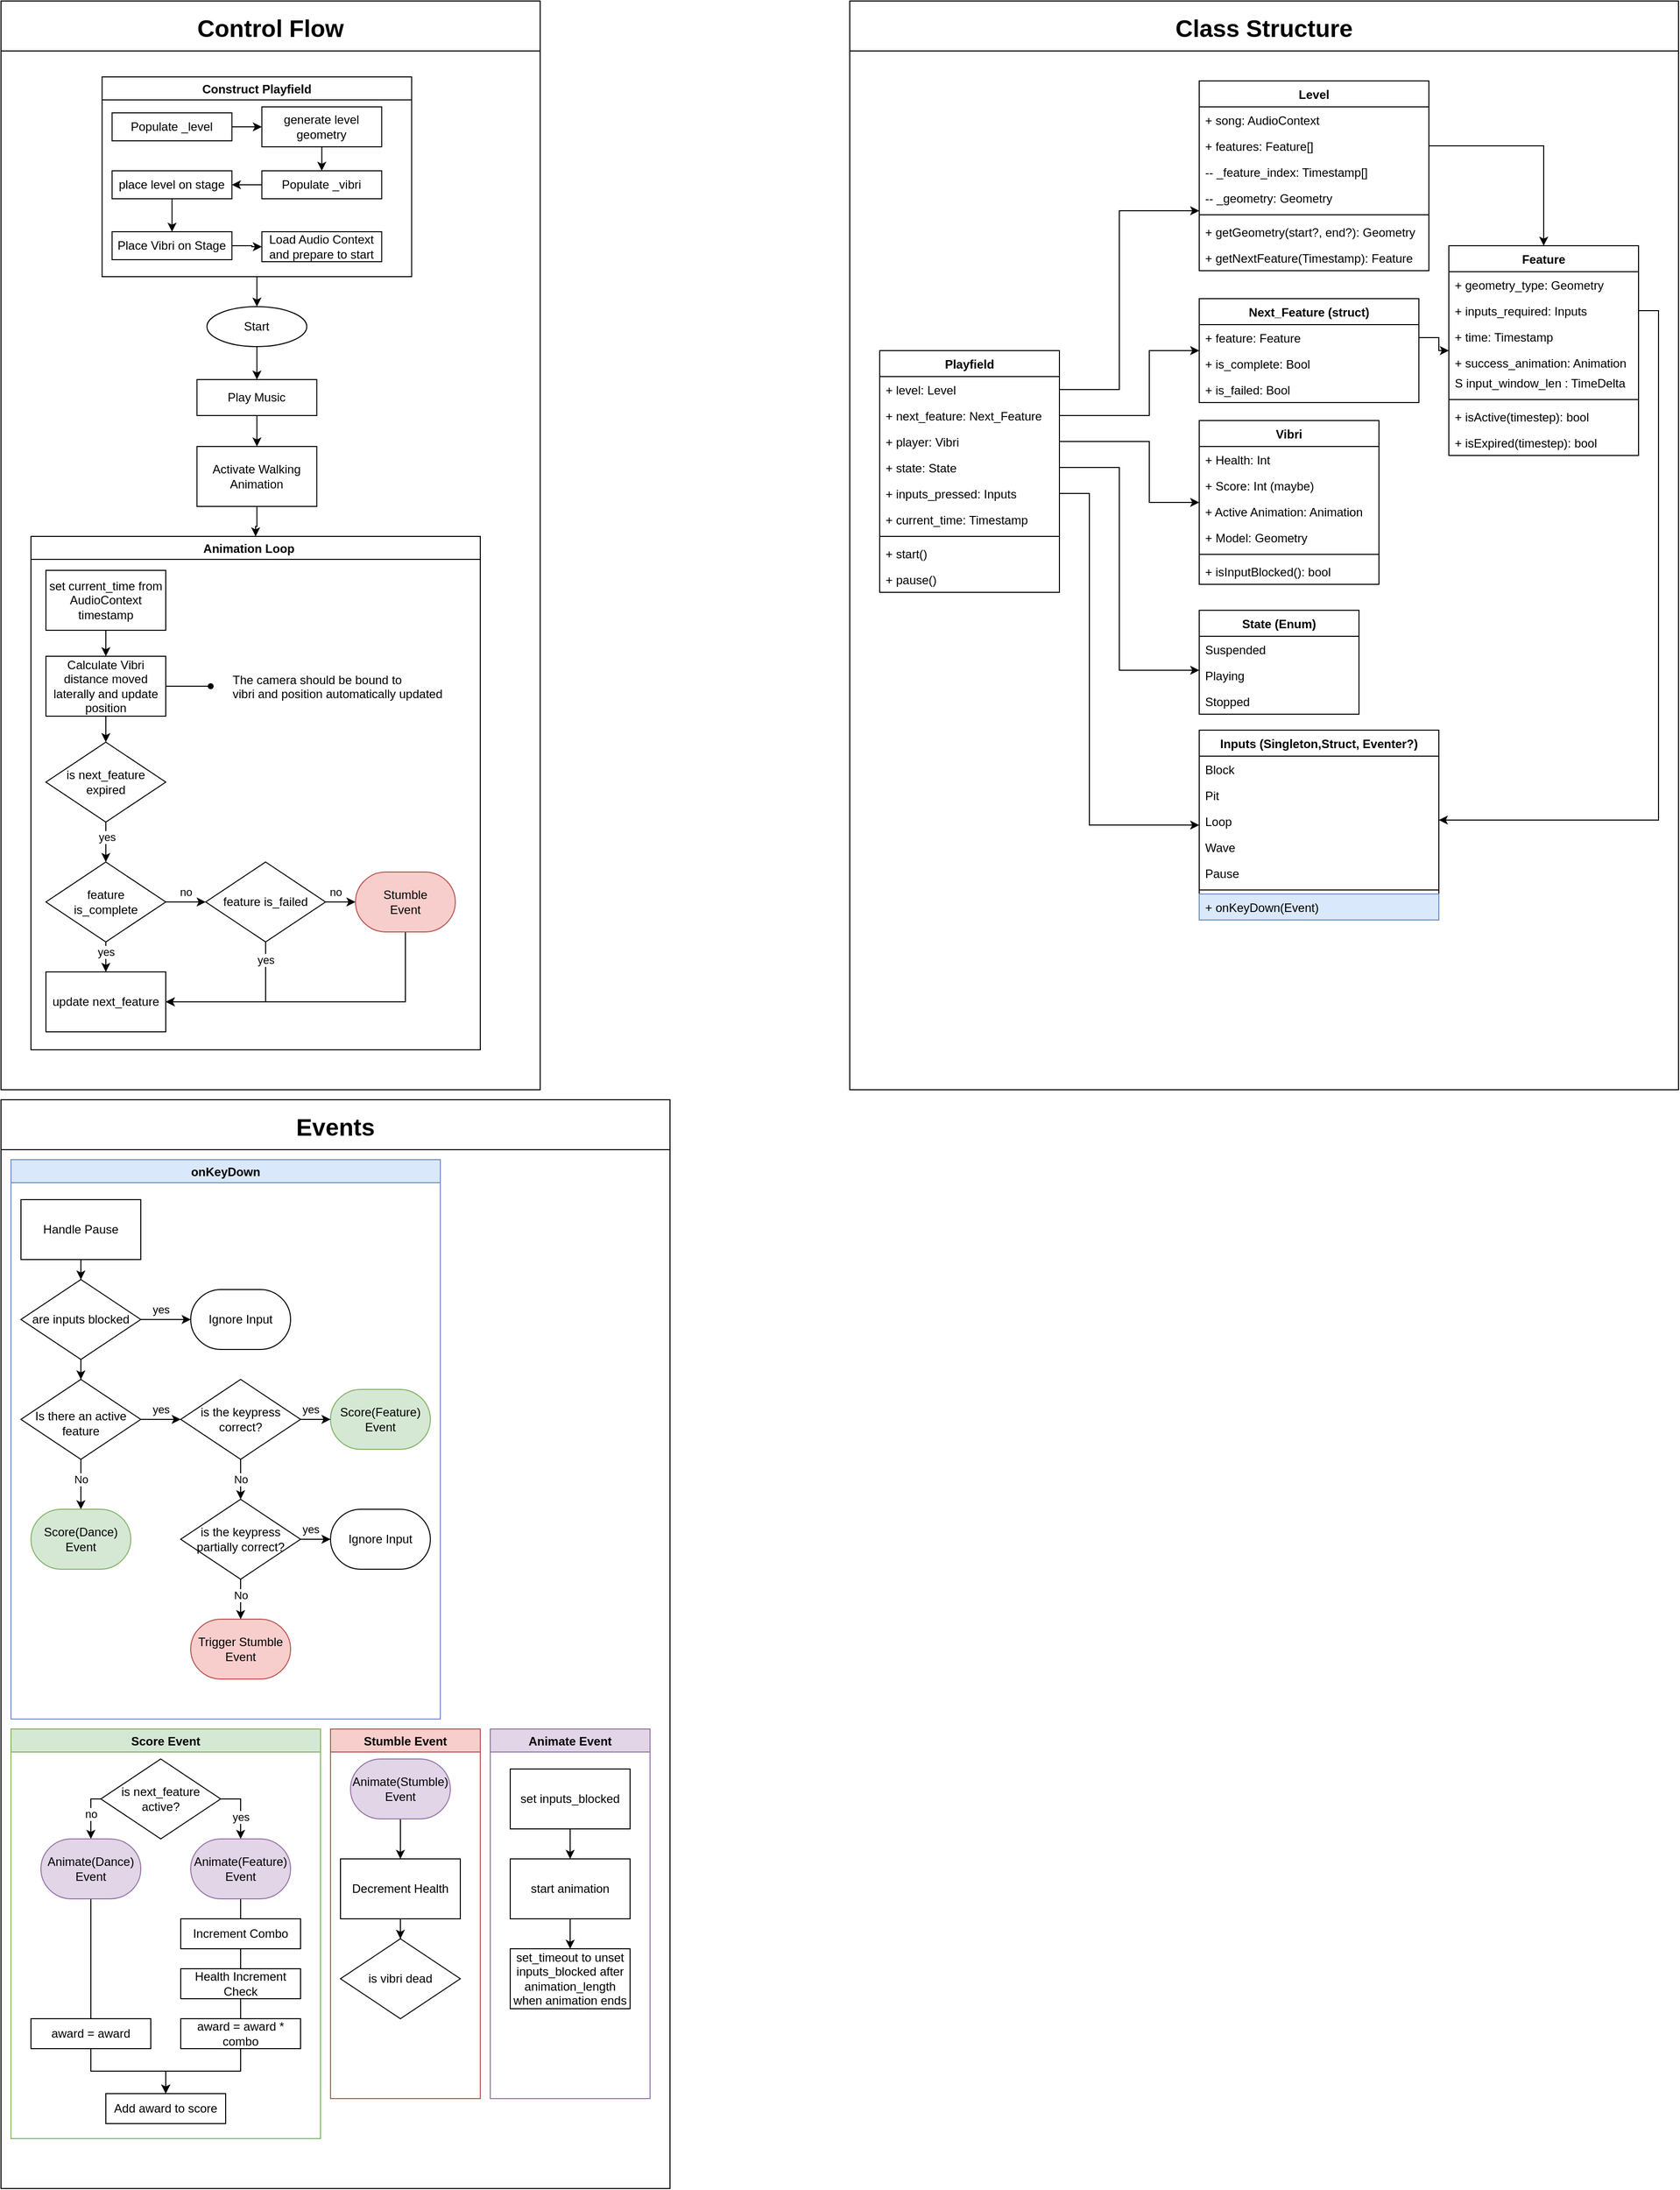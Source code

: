 <mxfile version="17.4.2" type="device"><diagram id="NDVZIuMht_VLf432kzFp" name="Page-1"><mxGraphModel dx="8394" dy="3716" grid="1" gridSize="10" guides="1" tooltips="1" connect="1" arrows="1" fold="1" page="1" pageScale="1" pageWidth="850" pageHeight="1100" math="0" shadow="0"><root><mxCell id="0"/><mxCell id="1" parent="0"/><mxCell id="cxcwyRAdDuDHUbRYCH7f-24" value="Events" style="swimlane;startSize=50;fontSize=24;" parent="1" vertex="1"><mxGeometry x="-850" y="1100" width="670" height="1090" as="geometry"/></mxCell><mxCell id="j3F1x81r8sqZ8iY4ZRyA-143" value="onKeyDown" style="swimlane;strokeWidth=1;fillColor=#dae8fc;strokeColor=#6c8ebf;" parent="cxcwyRAdDuDHUbRYCH7f-24" vertex="1"><mxGeometry x="10" y="60" width="430" height="560" as="geometry"/></mxCell><mxCell id="j3F1x81r8sqZ8iY4ZRyA-128" value="is the keypress partially correct?" style="rhombus;whiteSpace=wrap;html=1;strokeWidth=1;" parent="j3F1x81r8sqZ8iY4ZRyA-143" vertex="1"><mxGeometry x="170" y="340" width="120" height="80" as="geometry"/></mxCell><mxCell id="j3F1x81r8sqZ8iY4ZRyA-154" value="No" style="edgeStyle=orthogonalEdgeStyle;rounded=0;orthogonalLoop=1;jettySize=auto;html=1;" parent="j3F1x81r8sqZ8iY4ZRyA-143" source="j3F1x81r8sqZ8iY4ZRyA-130" target="j3F1x81r8sqZ8iY4ZRyA-128" edge="1"><mxGeometry relative="1" as="geometry"/></mxCell><mxCell id="j3F1x81r8sqZ8iY4ZRyA-130" value="is the keypress correct?" style="rhombus;whiteSpace=wrap;html=1;strokeWidth=1;" parent="j3F1x81r8sqZ8iY4ZRyA-143" vertex="1"><mxGeometry x="170" y="220" width="120" height="80" as="geometry"/></mxCell><mxCell id="j3F1x81r8sqZ8iY4ZRyA-136" value="Ignore Input" style="strokeWidth=1;html=1;shape=mxgraph.flowchart.terminator;whiteSpace=wrap;" parent="j3F1x81r8sqZ8iY4ZRyA-143" vertex="1"><mxGeometry x="320" y="350" width="100" height="60" as="geometry"/></mxCell><mxCell id="j3F1x81r8sqZ8iY4ZRyA-137" value="yes" style="edgeStyle=orthogonalEdgeStyle;rounded=0;orthogonalLoop=1;jettySize=auto;html=1;" parent="j3F1x81r8sqZ8iY4ZRyA-143" source="j3F1x81r8sqZ8iY4ZRyA-128" target="j3F1x81r8sqZ8iY4ZRyA-136" edge="1"><mxGeometry x="0.201" y="10" relative="1" as="geometry"><Array as="points"/><mxPoint as="offset"/></mxGeometry></mxCell><mxCell id="j3F1x81r8sqZ8iY4ZRyA-138" value="Trigger Stumble Event" style="strokeWidth=1;html=1;shape=mxgraph.flowchart.terminator;whiteSpace=wrap;fillColor=#f8cecc;strokeColor=#b85450;" parent="j3F1x81r8sqZ8iY4ZRyA-143" vertex="1"><mxGeometry x="180" y="460" width="100" height="60" as="geometry"/></mxCell><mxCell id="j3F1x81r8sqZ8iY4ZRyA-139" value="No" style="edgeStyle=orthogonalEdgeStyle;rounded=0;orthogonalLoop=1;jettySize=auto;html=1;" parent="j3F1x81r8sqZ8iY4ZRyA-143" source="j3F1x81r8sqZ8iY4ZRyA-128" target="j3F1x81r8sqZ8iY4ZRyA-138" edge="1"><mxGeometry x="-0.198" relative="1" as="geometry"><Array as="points"><mxPoint x="230" y="470"/><mxPoint x="230" y="470"/></Array><mxPoint as="offset"/></mxGeometry></mxCell><mxCell id="j3F1x81r8sqZ8iY4ZRyA-145" style="edgeStyle=orthogonalEdgeStyle;rounded=0;orthogonalLoop=1;jettySize=auto;html=1;" parent="j3F1x81r8sqZ8iY4ZRyA-143" source="j3F1x81r8sqZ8iY4ZRyA-144" target="j3F1x81r8sqZ8iY4ZRyA-127" edge="1"><mxGeometry relative="1" as="geometry"/></mxCell><mxCell id="j3F1x81r8sqZ8iY4ZRyA-144" value="Handle Pause" style="rounded=0;whiteSpace=wrap;html=1;strokeWidth=1;" parent="j3F1x81r8sqZ8iY4ZRyA-143" vertex="1"><mxGeometry x="10" y="40" width="120" height="60" as="geometry"/></mxCell><mxCell id="j3F1x81r8sqZ8iY4ZRyA-147" value="yes" style="edgeStyle=orthogonalEdgeStyle;rounded=0;orthogonalLoop=1;jettySize=auto;html=1;" parent="j3F1x81r8sqZ8iY4ZRyA-143" source="j3F1x81r8sqZ8iY4ZRyA-127" target="j3F1x81r8sqZ8iY4ZRyA-146" edge="1"><mxGeometry x="-0.2" y="10" relative="1" as="geometry"><mxPoint as="offset"/></mxGeometry></mxCell><mxCell id="j3F1x81r8sqZ8iY4ZRyA-151" value="" style="edgeStyle=orthogonalEdgeStyle;rounded=0;orthogonalLoop=1;jettySize=auto;html=1;" parent="j3F1x81r8sqZ8iY4ZRyA-143" source="j3F1x81r8sqZ8iY4ZRyA-127" target="j3F1x81r8sqZ8iY4ZRyA-148" edge="1"><mxGeometry relative="1" as="geometry"/></mxCell><mxCell id="j3F1x81r8sqZ8iY4ZRyA-127" value="are inputs blocked" style="rhombus;whiteSpace=wrap;html=1;strokeWidth=1;" parent="j3F1x81r8sqZ8iY4ZRyA-143" vertex="1"><mxGeometry x="10" y="120" width="120" height="80" as="geometry"/></mxCell><mxCell id="j3F1x81r8sqZ8iY4ZRyA-146" value="Ignore Input" style="strokeWidth=1;html=1;shape=mxgraph.flowchart.terminator;whiteSpace=wrap;" parent="j3F1x81r8sqZ8iY4ZRyA-143" vertex="1"><mxGeometry x="180" y="130" width="100" height="60" as="geometry"/></mxCell><mxCell id="j3F1x81r8sqZ8iY4ZRyA-150" value="No" style="edgeStyle=orthogonalEdgeStyle;rounded=0;orthogonalLoop=1;jettySize=auto;html=1;" parent="j3F1x81r8sqZ8iY4ZRyA-143" source="j3F1x81r8sqZ8iY4ZRyA-148" target="j3F1x81r8sqZ8iY4ZRyA-149" edge="1"><mxGeometry x="-0.2" relative="1" as="geometry"><mxPoint as="offset"/></mxGeometry></mxCell><mxCell id="j3F1x81r8sqZ8iY4ZRyA-152" value="yes" style="edgeStyle=orthogonalEdgeStyle;rounded=0;orthogonalLoop=1;jettySize=auto;html=1;" parent="j3F1x81r8sqZ8iY4ZRyA-143" source="j3F1x81r8sqZ8iY4ZRyA-148" target="j3F1x81r8sqZ8iY4ZRyA-130" edge="1"><mxGeometry y="10" relative="1" as="geometry"><mxPoint as="offset"/></mxGeometry></mxCell><mxCell id="j3F1x81r8sqZ8iY4ZRyA-148" value="Is there an active feature" style="rhombus;whiteSpace=wrap;html=1;strokeWidth=1;spacingTop=7;" parent="j3F1x81r8sqZ8iY4ZRyA-143" vertex="1"><mxGeometry x="10" y="220" width="120" height="80" as="geometry"/></mxCell><mxCell id="j3F1x81r8sqZ8iY4ZRyA-149" value="Score(Dance)&lt;br&gt;Event" style="strokeWidth=1;html=1;shape=mxgraph.flowchart.terminator;whiteSpace=wrap;fillColor=#d5e8d4;strokeColor=#82b366;" parent="j3F1x81r8sqZ8iY4ZRyA-143" vertex="1"><mxGeometry x="20" y="350" width="100" height="60" as="geometry"/></mxCell><mxCell id="j3F1x81r8sqZ8iY4ZRyA-142" value="Score(Feature)&lt;br&gt;Event" style="strokeWidth=1;html=1;shape=mxgraph.flowchart.terminator;whiteSpace=wrap;fillColor=#d5e8d4;strokeColor=#82b366;" parent="j3F1x81r8sqZ8iY4ZRyA-143" vertex="1"><mxGeometry x="320" y="230" width="100" height="60" as="geometry"/></mxCell><mxCell id="j3F1x81r8sqZ8iY4ZRyA-141" value="yes" style="edgeStyle=orthogonalEdgeStyle;rounded=0;orthogonalLoop=1;jettySize=auto;html=1;" parent="j3F1x81r8sqZ8iY4ZRyA-143" source="j3F1x81r8sqZ8iY4ZRyA-130" target="j3F1x81r8sqZ8iY4ZRyA-142" edge="1"><mxGeometry x="0.201" y="10" relative="1" as="geometry"><mxPoint x="170" y="350" as="targetPoint"/><mxPoint as="offset"/></mxGeometry></mxCell><mxCell id="j3F1x81r8sqZ8iY4ZRyA-174" value="Score Event" style="swimlane;strokeWidth=1;fillColor=#d5e8d4;strokeColor=#82b366;" parent="cxcwyRAdDuDHUbRYCH7f-24" vertex="1"><mxGeometry x="10" y="630" width="310" height="410" as="geometry"/></mxCell><mxCell id="j3F1x81r8sqZ8iY4ZRyA-217" value="yes" style="edgeStyle=orthogonalEdgeStyle;rounded=0;orthogonalLoop=1;jettySize=auto;html=1;exitX=1;exitY=0.5;exitDx=0;exitDy=0;entryX=0.5;entryY=0;entryDx=0;entryDy=0;entryPerimeter=0;" parent="j3F1x81r8sqZ8iY4ZRyA-174" source="j3F1x81r8sqZ8iY4ZRyA-214" target="cxcwyRAdDuDHUbRYCH7f-13" edge="1"><mxGeometry x="0.25" relative="1" as="geometry"><mxPoint as="offset"/><mxPoint x="250" y="130" as="targetPoint"/></mxGeometry></mxCell><mxCell id="j3F1x81r8sqZ8iY4ZRyA-218" value="no" style="edgeStyle=orthogonalEdgeStyle;rounded=0;orthogonalLoop=1;jettySize=auto;html=1;exitX=0;exitY=0.5;exitDx=0;exitDy=0;entryX=0.5;entryY=0;entryDx=0;entryDy=0;entryPerimeter=0;" parent="j3F1x81r8sqZ8iY4ZRyA-174" source="j3F1x81r8sqZ8iY4ZRyA-214" target="cxcwyRAdDuDHUbRYCH7f-11" edge="1"><mxGeometry relative="1" as="geometry"><Array as="points"><mxPoint x="80" y="70"/></Array><mxPoint x="80" y="130" as="targetPoint"/></mxGeometry></mxCell><mxCell id="j3F1x81r8sqZ8iY4ZRyA-214" value="is next_feature active?" style="rhombus;whiteSpace=wrap;html=1;strokeWidth=1;" parent="j3F1x81r8sqZ8iY4ZRyA-174" vertex="1"><mxGeometry x="90" y="30" width="120" height="80" as="geometry"/></mxCell><mxCell id="j3F1x81r8sqZ8iY4ZRyA-227" value="Increment Combo" style="rounded=0;whiteSpace=wrap;html=1;strokeWidth=1;" parent="j3F1x81r8sqZ8iY4ZRyA-174" vertex="1"><mxGeometry x="170" y="190" width="120" height="30" as="geometry"/></mxCell><mxCell id="j3F1x81r8sqZ8iY4ZRyA-228" value="" style="edgeStyle=orthogonalEdgeStyle;rounded=0;orthogonalLoop=1;jettySize=auto;html=1;endArrow=none;exitX=0.5;exitY=1;exitDx=0;exitDy=0;exitPerimeter=0;" parent="j3F1x81r8sqZ8iY4ZRyA-174" source="cxcwyRAdDuDHUbRYCH7f-13" target="j3F1x81r8sqZ8iY4ZRyA-227" edge="1"><mxGeometry relative="1" as="geometry"><mxPoint x="250" y="170" as="sourcePoint"/><mxPoint x="-139.966" y="1640" as="targetPoint"/></mxGeometry></mxCell><mxCell id="j3F1x81r8sqZ8iY4ZRyA-229" value="Health Increment Check" style="rounded=0;whiteSpace=wrap;html=1;strokeWidth=1;" parent="j3F1x81r8sqZ8iY4ZRyA-174" vertex="1"><mxGeometry x="170" y="240" width="120" height="30" as="geometry"/></mxCell><mxCell id="j3F1x81r8sqZ8iY4ZRyA-230" value="" style="edgeStyle=orthogonalEdgeStyle;rounded=0;orthogonalLoop=1;jettySize=auto;html=1;startArrow=none;endArrow=none;" parent="j3F1x81r8sqZ8iY4ZRyA-174" source="j3F1x81r8sqZ8iY4ZRyA-227" target="j3F1x81r8sqZ8iY4ZRyA-229" edge="1"><mxGeometry relative="1" as="geometry"><mxPoint x="-59.966" y="1510" as="sourcePoint"/><mxPoint x="-139.966" y="1640" as="targetPoint"/></mxGeometry></mxCell><mxCell id="cxcwyRAdDuDHUbRYCH7f-8" style="edgeStyle=orthogonalEdgeStyle;rounded=0;orthogonalLoop=1;jettySize=auto;html=1;" parent="j3F1x81r8sqZ8iY4ZRyA-174" source="cxcwyRAdDuDHUbRYCH7f-1" target="cxcwyRAdDuDHUbRYCH7f-5" edge="1"><mxGeometry relative="1" as="geometry"/></mxCell><mxCell id="cxcwyRAdDuDHUbRYCH7f-1" value="award = award" style="whiteSpace=wrap;html=1;rounded=0;strokeWidth=1;" parent="j3F1x81r8sqZ8iY4ZRyA-174" vertex="1"><mxGeometry x="20" y="290" width="120" height="30" as="geometry"/></mxCell><mxCell id="cxcwyRAdDuDHUbRYCH7f-2" value="" style="edgeStyle=orthogonalEdgeStyle;rounded=0;orthogonalLoop=1;jettySize=auto;html=1;endArrow=none;startArrow=none;" parent="j3F1x81r8sqZ8iY4ZRyA-174" source="cxcwyRAdDuDHUbRYCH7f-11" target="cxcwyRAdDuDHUbRYCH7f-1" edge="1"><mxGeometry relative="1" as="geometry"><Array as="points"/><mxPoint x="-210" y="1460" as="sourcePoint"/><mxPoint x="-140" y="1640" as="targetPoint"/></mxGeometry></mxCell><mxCell id="cxcwyRAdDuDHUbRYCH7f-7" style="edgeStyle=orthogonalEdgeStyle;rounded=0;orthogonalLoop=1;jettySize=auto;html=1;" parent="j3F1x81r8sqZ8iY4ZRyA-174" source="cxcwyRAdDuDHUbRYCH7f-3" target="cxcwyRAdDuDHUbRYCH7f-5" edge="1"><mxGeometry relative="1" as="geometry"/></mxCell><mxCell id="cxcwyRAdDuDHUbRYCH7f-3" value="award = award * combo" style="whiteSpace=wrap;html=1;rounded=0;strokeWidth=1;" parent="j3F1x81r8sqZ8iY4ZRyA-174" vertex="1"><mxGeometry x="170" y="290" width="120" height="30" as="geometry"/></mxCell><mxCell id="cxcwyRAdDuDHUbRYCH7f-4" value="" style="edgeStyle=orthogonalEdgeStyle;rounded=0;orthogonalLoop=1;jettySize=auto;html=1;startArrow=none;endArrow=none;" parent="j3F1x81r8sqZ8iY4ZRyA-174" source="j3F1x81r8sqZ8iY4ZRyA-229" target="cxcwyRAdDuDHUbRYCH7f-3" edge="1"><mxGeometry relative="1" as="geometry"><Array as="points"/><mxPoint x="-60" y="1540" as="sourcePoint"/><mxPoint x="-140" y="1640" as="targetPoint"/></mxGeometry></mxCell><mxCell id="cxcwyRAdDuDHUbRYCH7f-5" value="Add award to score" style="whiteSpace=wrap;html=1;rounded=0;strokeWidth=1;" parent="j3F1x81r8sqZ8iY4ZRyA-174" vertex="1"><mxGeometry x="95" y="365" width="120" height="30" as="geometry"/></mxCell><mxCell id="cxcwyRAdDuDHUbRYCH7f-11" value="Animate(Dance)&lt;br&gt;Event" style="strokeWidth=1;html=1;shape=mxgraph.flowchart.terminator;whiteSpace=wrap;fillColor=#e1d5e7;strokeColor=#9673a6;" parent="j3F1x81r8sqZ8iY4ZRyA-174" vertex="1"><mxGeometry x="30" y="110" width="100" height="60" as="geometry"/></mxCell><mxCell id="cxcwyRAdDuDHUbRYCH7f-13" value="Animate(Feature)&lt;br&gt;Event" style="strokeWidth=1;html=1;shape=mxgraph.flowchart.terminator;whiteSpace=wrap;fillColor=#e1d5e7;strokeColor=#9673a6;" parent="j3F1x81r8sqZ8iY4ZRyA-174" vertex="1"><mxGeometry x="180" y="110" width="100" height="60" as="geometry"/></mxCell><mxCell id="j3F1x81r8sqZ8iY4ZRyA-194" value="Stumble Event" style="swimlane;strokeWidth=1;fillColor=#f8cecc;strokeColor=#b85450;" parent="cxcwyRAdDuDHUbRYCH7f-24" vertex="1"><mxGeometry x="330" y="630" width="150" height="370" as="geometry"/></mxCell><mxCell id="j3F1x81r8sqZ8iY4ZRyA-206" value="is vibri dead" style="rhombus;whiteSpace=wrap;html=1;strokeWidth=1;" parent="j3F1x81r8sqZ8iY4ZRyA-194" vertex="1"><mxGeometry x="10" y="210" width="120" height="80" as="geometry"/></mxCell><mxCell id="j3F1x81r8sqZ8iY4ZRyA-232" style="edgeStyle=orthogonalEdgeStyle;rounded=0;orthogonalLoop=1;jettySize=auto;html=1;exitX=0.5;exitY=1;exitDx=0;exitDy=0;exitPerimeter=0;" parent="j3F1x81r8sqZ8iY4ZRyA-194" source="cxcwyRAdDuDHUbRYCH7f-10" target="j3F1x81r8sqZ8iY4ZRyA-226" edge="1"><mxGeometry relative="1" as="geometry"><mxPoint x="70" y="100" as="sourcePoint"/></mxGeometry></mxCell><mxCell id="j3F1x81r8sqZ8iY4ZRyA-231" value="" style="edgeStyle=orthogonalEdgeStyle;rounded=0;orthogonalLoop=1;jettySize=auto;html=1;" parent="j3F1x81r8sqZ8iY4ZRyA-194" source="j3F1x81r8sqZ8iY4ZRyA-226" target="j3F1x81r8sqZ8iY4ZRyA-206" edge="1"><mxGeometry relative="1" as="geometry"/></mxCell><mxCell id="j3F1x81r8sqZ8iY4ZRyA-226" value="Decrement Health" style="rounded=0;whiteSpace=wrap;html=1;strokeWidth=1;" parent="j3F1x81r8sqZ8iY4ZRyA-194" vertex="1"><mxGeometry x="10" y="130" width="120" height="60" as="geometry"/></mxCell><mxCell id="cxcwyRAdDuDHUbRYCH7f-10" value="Animate(Stumble)&lt;br&gt;Event" style="strokeWidth=1;html=1;shape=mxgraph.flowchart.terminator;whiteSpace=wrap;fillColor=#e1d5e7;strokeColor=#9673a6;" parent="j3F1x81r8sqZ8iY4ZRyA-194" vertex="1"><mxGeometry x="20" y="30" width="100" height="60" as="geometry"/></mxCell><mxCell id="cxcwyRAdDuDHUbRYCH7f-14" value="Animate Event" style="swimlane;fillColor=#e1d5e7;strokeColor=#9673a6;" parent="cxcwyRAdDuDHUbRYCH7f-24" vertex="1"><mxGeometry x="490" y="630" width="160" height="370" as="geometry"/></mxCell><mxCell id="cxcwyRAdDuDHUbRYCH7f-19" style="edgeStyle=orthogonalEdgeStyle;rounded=0;orthogonalLoop=1;jettySize=auto;html=1;entryX=0.5;entryY=0;entryDx=0;entryDy=0;" parent="cxcwyRAdDuDHUbRYCH7f-14" source="cxcwyRAdDuDHUbRYCH7f-15" target="cxcwyRAdDuDHUbRYCH7f-18" edge="1"><mxGeometry relative="1" as="geometry"/></mxCell><mxCell id="cxcwyRAdDuDHUbRYCH7f-15" value="start animation" style="rounded=0;whiteSpace=wrap;html=1;" parent="cxcwyRAdDuDHUbRYCH7f-14" vertex="1"><mxGeometry x="20" y="130" width="120" height="60" as="geometry"/></mxCell><mxCell id="cxcwyRAdDuDHUbRYCH7f-17" style="edgeStyle=orthogonalEdgeStyle;rounded=0;orthogonalLoop=1;jettySize=auto;html=1;entryX=0.5;entryY=0;entryDx=0;entryDy=0;" parent="cxcwyRAdDuDHUbRYCH7f-14" source="cxcwyRAdDuDHUbRYCH7f-16" target="cxcwyRAdDuDHUbRYCH7f-15" edge="1"><mxGeometry relative="1" as="geometry"/></mxCell><mxCell id="cxcwyRAdDuDHUbRYCH7f-16" value="set inputs_blocked" style="rounded=0;whiteSpace=wrap;html=1;" parent="cxcwyRAdDuDHUbRYCH7f-14" vertex="1"><mxGeometry x="20" y="40" width="120" height="60" as="geometry"/></mxCell><mxCell id="cxcwyRAdDuDHUbRYCH7f-18" value="set_timeout to unset inputs_blocked after animation_length when animation ends" style="rounded=0;whiteSpace=wrap;html=1;" parent="cxcwyRAdDuDHUbRYCH7f-14" vertex="1"><mxGeometry x="20" y="220" width="120" height="60" as="geometry"/></mxCell><mxCell id="cxcwyRAdDuDHUbRYCH7f-25" value="Class Structure" style="swimlane;fontSize=24;startSize=50;" parent="1" vertex="1"><mxGeometry width="830" height="1090" as="geometry"/></mxCell><mxCell id="0ranZfpCTIjKKgpIUBoB-7" value="Level" style="swimlane;fontStyle=1;align=center;verticalAlign=top;childLayout=stackLayout;horizontal=1;startSize=26;horizontalStack=0;resizeParent=1;resizeParentMax=0;resizeLast=0;collapsible=1;marginBottom=0;" parent="cxcwyRAdDuDHUbRYCH7f-25" vertex="1"><mxGeometry x="350" y="80" width="230" height="190" as="geometry"/></mxCell><mxCell id="0ranZfpCTIjKKgpIUBoB-8" value="+ song: AudioContext" style="text;strokeColor=none;fillColor=none;align=left;verticalAlign=top;spacingLeft=4;spacingRight=4;overflow=hidden;rotatable=0;points=[[0,0.5],[1,0.5]];portConstraint=eastwest;" parent="0ranZfpCTIjKKgpIUBoB-7" vertex="1"><mxGeometry y="26" width="230" height="26" as="geometry"/></mxCell><mxCell id="0ranZfpCTIjKKgpIUBoB-9" value="+ features: Feature[]" style="text;strokeColor=none;fillColor=none;align=left;verticalAlign=top;spacingLeft=4;spacingRight=4;overflow=hidden;rotatable=0;points=[[0,0.5],[1,0.5]];portConstraint=eastwest;" parent="0ranZfpCTIjKKgpIUBoB-7" vertex="1"><mxGeometry y="52" width="230" height="26" as="geometry"/></mxCell><mxCell id="0ranZfpCTIjKKgpIUBoB-34" value="-- _feature_index: Timestamp[]" style="text;strokeColor=none;fillColor=none;align=left;verticalAlign=top;spacingLeft=4;spacingRight=4;overflow=hidden;rotatable=0;points=[[0,0.5],[1,0.5]];portConstraint=eastwest;" parent="0ranZfpCTIjKKgpIUBoB-7" vertex="1"><mxGeometry y="78" width="230" height="26" as="geometry"/></mxCell><mxCell id="0ranZfpCTIjKKgpIUBoB-13" value="-- _geometry: Geometry" style="text;strokeColor=none;fillColor=none;align=left;verticalAlign=top;spacingLeft=4;spacingRight=4;overflow=hidden;rotatable=0;points=[[0,0.5],[1,0.5]];portConstraint=eastwest;" parent="0ranZfpCTIjKKgpIUBoB-7" vertex="1"><mxGeometry y="104" width="230" height="26" as="geometry"/></mxCell><mxCell id="0ranZfpCTIjKKgpIUBoB-11" value="" style="line;strokeWidth=1;fillColor=none;align=left;verticalAlign=middle;spacingTop=-1;spacingLeft=3;spacingRight=3;rotatable=0;labelPosition=right;points=[];portConstraint=eastwest;" parent="0ranZfpCTIjKKgpIUBoB-7" vertex="1"><mxGeometry y="130" width="230" height="8" as="geometry"/></mxCell><mxCell id="0ranZfpCTIjKKgpIUBoB-12" value="+ getGeometry(start?, end?): Geometry" style="text;strokeColor=none;fillColor=none;align=left;verticalAlign=top;spacingLeft=4;spacingRight=4;overflow=hidden;rotatable=0;points=[[0,0.5],[1,0.5]];portConstraint=eastwest;" parent="0ranZfpCTIjKKgpIUBoB-7" vertex="1"><mxGeometry y="138" width="230" height="26" as="geometry"/></mxCell><mxCell id="0ranZfpCTIjKKgpIUBoB-29" value="+ getNextFeature(Timestamp): Feature" style="text;strokeColor=none;fillColor=none;align=left;verticalAlign=top;spacingLeft=4;spacingRight=4;overflow=hidden;rotatable=0;points=[[0,0.5],[1,0.5]];portConstraint=eastwest;" parent="0ranZfpCTIjKKgpIUBoB-7" vertex="1"><mxGeometry y="164" width="230" height="26" as="geometry"/></mxCell><mxCell id="0ranZfpCTIjKKgpIUBoB-16" value="Feature" style="swimlane;fontStyle=1;align=center;verticalAlign=top;childLayout=stackLayout;horizontal=1;startSize=26;horizontalStack=0;resizeParent=1;resizeParentMax=0;resizeLast=0;collapsible=1;marginBottom=0;" parent="cxcwyRAdDuDHUbRYCH7f-25" vertex="1"><mxGeometry x="600" y="245" width="190" height="210" as="geometry"/></mxCell><mxCell id="0ranZfpCTIjKKgpIUBoB-17" value="+ geometry_type: Geometry" style="text;strokeColor=none;fillColor=none;align=left;verticalAlign=top;spacingLeft=4;spacingRight=4;overflow=hidden;rotatable=0;points=[[0,0.5],[1,0.5]];portConstraint=eastwest;" parent="0ranZfpCTIjKKgpIUBoB-16" vertex="1"><mxGeometry y="26" width="190" height="26" as="geometry"/></mxCell><mxCell id="0ranZfpCTIjKKgpIUBoB-20" value="+ inputs_required: Inputs" style="text;strokeColor=none;fillColor=none;align=left;verticalAlign=top;spacingLeft=4;spacingRight=4;overflow=hidden;rotatable=0;points=[[0,0.5],[1,0.5]];portConstraint=eastwest;" parent="0ranZfpCTIjKKgpIUBoB-16" vertex="1"><mxGeometry y="52" width="190" height="26" as="geometry"/></mxCell><mxCell id="0ranZfpCTIjKKgpIUBoB-30" value="+ time: Timestamp" style="text;strokeColor=none;fillColor=none;align=left;verticalAlign=top;spacingLeft=4;spacingRight=4;overflow=hidden;rotatable=0;points=[[0,0.5],[1,0.5]];portConstraint=eastwest;" parent="0ranZfpCTIjKKgpIUBoB-16" vertex="1"><mxGeometry y="78" width="190" height="26" as="geometry"/></mxCell><mxCell id="j3F1x81r8sqZ8iY4ZRyA-219" value="+ success_animation: Animation" style="text;strokeColor=none;fillColor=none;align=left;verticalAlign=top;spacingLeft=4;spacingRight=4;overflow=hidden;rotatable=0;points=[[0,0.5],[1,0.5]];portConstraint=eastwest;" parent="0ranZfpCTIjKKgpIUBoB-16" vertex="1"><mxGeometry y="104" width="190" height="20" as="geometry"/></mxCell><mxCell id="j3F1x81r8sqZ8iY4ZRyA-93" value="S input_window_len : TimeDelta" style="text;strokeColor=none;fillColor=none;align=left;verticalAlign=top;spacingLeft=4;spacingRight=4;overflow=hidden;rotatable=0;points=[[0,0.5],[1,0.5]];portConstraint=eastwest;" parent="0ranZfpCTIjKKgpIUBoB-16" vertex="1"><mxGeometry y="124" width="190" height="26" as="geometry"/></mxCell><mxCell id="0ranZfpCTIjKKgpIUBoB-18" value="" style="line;strokeWidth=1;fillColor=none;align=left;verticalAlign=middle;spacingTop=-1;spacingLeft=3;spacingRight=3;rotatable=0;labelPosition=right;points=[];portConstraint=eastwest;" parent="0ranZfpCTIjKKgpIUBoB-16" vertex="1"><mxGeometry y="150" width="190" height="8" as="geometry"/></mxCell><mxCell id="rGBu5K6L9umUqgb49Hc7-4" value="+ isActive(timestep): bool" style="text;strokeColor=none;fillColor=none;align=left;verticalAlign=top;spacingLeft=4;spacingRight=4;overflow=hidden;rotatable=0;points=[[0,0.5],[1,0.5]];portConstraint=eastwest;" parent="0ranZfpCTIjKKgpIUBoB-16" vertex="1"><mxGeometry y="158" width="190" height="26" as="geometry"/></mxCell><mxCell id="0ranZfpCTIjKKgpIUBoB-19" value="+ isExpired(timestep): bool" style="text;strokeColor=none;fillColor=none;align=left;verticalAlign=top;spacingLeft=4;spacingRight=4;overflow=hidden;rotatable=0;points=[[0,0.5],[1,0.5]];portConstraint=eastwest;" parent="0ranZfpCTIjKKgpIUBoB-16" vertex="1"><mxGeometry y="184" width="190" height="26" as="geometry"/></mxCell><mxCell id="0ranZfpCTIjKKgpIUBoB-21" value="Next_Feature (struct)" style="swimlane;fontStyle=1;align=center;verticalAlign=top;childLayout=stackLayout;horizontal=1;startSize=26;horizontalStack=0;resizeParent=1;resizeParentMax=0;resizeLast=0;collapsible=1;marginBottom=0;" parent="cxcwyRAdDuDHUbRYCH7f-25" vertex="1"><mxGeometry x="350" y="298" width="220" height="104" as="geometry"/></mxCell><mxCell id="0ranZfpCTIjKKgpIUBoB-22" value="+ feature: Feature" style="text;strokeColor=none;fillColor=none;align=left;verticalAlign=top;spacingLeft=4;spacingRight=4;overflow=hidden;rotatable=0;points=[[0,0.5],[1,0.5]];portConstraint=eastwest;" parent="0ranZfpCTIjKKgpIUBoB-21" vertex="1"><mxGeometry y="26" width="220" height="26" as="geometry"/></mxCell><mxCell id="0ranZfpCTIjKKgpIUBoB-27" value="+ is_complete: Bool" style="text;strokeColor=none;fillColor=none;align=left;verticalAlign=top;spacingLeft=4;spacingRight=4;overflow=hidden;rotatable=0;points=[[0,0.5],[1,0.5]];portConstraint=eastwest;" parent="0ranZfpCTIjKKgpIUBoB-21" vertex="1"><mxGeometry y="52" width="220" height="26" as="geometry"/></mxCell><mxCell id="0ranZfpCTIjKKgpIUBoB-23" value="+ is_failed: Bool" style="text;strokeColor=none;fillColor=none;align=left;verticalAlign=top;spacingLeft=4;spacingRight=4;overflow=hidden;rotatable=0;points=[[0,0.5],[1,0.5]];portConstraint=eastwest;" parent="0ranZfpCTIjKKgpIUBoB-21" vertex="1"><mxGeometry y="78" width="220" height="26" as="geometry"/></mxCell><mxCell id="0ranZfpCTIjKKgpIUBoB-26" style="edgeStyle=orthogonalEdgeStyle;rounded=0;orthogonalLoop=1;jettySize=auto;html=1;" parent="cxcwyRAdDuDHUbRYCH7f-25" source="0ranZfpCTIjKKgpIUBoB-22" target="0ranZfpCTIjKKgpIUBoB-16" edge="1"><mxGeometry relative="1" as="geometry"/></mxCell><mxCell id="0ranZfpCTIjKKgpIUBoB-32" style="edgeStyle=orthogonalEdgeStyle;rounded=0;orthogonalLoop=1;jettySize=auto;html=1;" parent="cxcwyRAdDuDHUbRYCH7f-25" source="0ranZfpCTIjKKgpIUBoB-9" target="0ranZfpCTIjKKgpIUBoB-16" edge="1"><mxGeometry relative="1" as="geometry"/></mxCell><mxCell id="j3F1x81r8sqZ8iY4ZRyA-6" value="Vibri" style="swimlane;fontStyle=1;align=center;verticalAlign=top;childLayout=stackLayout;horizontal=1;startSize=26;horizontalStack=0;resizeParent=1;resizeParentMax=0;resizeLast=0;collapsible=1;marginBottom=0;" parent="cxcwyRAdDuDHUbRYCH7f-25" vertex="1"><mxGeometry x="350" y="420" width="180" height="164" as="geometry"/></mxCell><mxCell id="j3F1x81r8sqZ8iY4ZRyA-7" value="+ Health: Int" style="text;strokeColor=none;fillColor=none;align=left;verticalAlign=top;spacingLeft=4;spacingRight=4;overflow=hidden;rotatable=0;points=[[0,0.5],[1,0.5]];portConstraint=eastwest;" parent="j3F1x81r8sqZ8iY4ZRyA-6" vertex="1"><mxGeometry y="26" width="180" height="26" as="geometry"/></mxCell><mxCell id="j3F1x81r8sqZ8iY4ZRyA-10" value="+ Score: Int (maybe)" style="text;strokeColor=none;fillColor=none;align=left;verticalAlign=top;spacingLeft=4;spacingRight=4;overflow=hidden;rotatable=0;points=[[0,0.5],[1,0.5]];portConstraint=eastwest;" parent="j3F1x81r8sqZ8iY4ZRyA-6" vertex="1"><mxGeometry y="52" width="180" height="26" as="geometry"/></mxCell><mxCell id="j3F1x81r8sqZ8iY4ZRyA-60" value="+ Active Animation: Animation" style="text;strokeColor=none;fillColor=none;align=left;verticalAlign=top;spacingLeft=4;spacingRight=4;overflow=hidden;rotatable=0;points=[[0,0.5],[1,0.5]];portConstraint=eastwest;" parent="j3F1x81r8sqZ8iY4ZRyA-6" vertex="1"><mxGeometry y="78" width="180" height="26" as="geometry"/></mxCell><mxCell id="j3F1x81r8sqZ8iY4ZRyA-11" value="+ Model: Geometry" style="text;strokeColor=none;fillColor=none;align=left;verticalAlign=top;spacingLeft=4;spacingRight=4;overflow=hidden;rotatable=0;points=[[0,0.5],[1,0.5]];portConstraint=eastwest;" parent="j3F1x81r8sqZ8iY4ZRyA-6" vertex="1"><mxGeometry y="104" width="180" height="26" as="geometry"/></mxCell><mxCell id="j3F1x81r8sqZ8iY4ZRyA-8" value="" style="line;strokeWidth=1;fillColor=none;align=left;verticalAlign=middle;spacingTop=-1;spacingLeft=3;spacingRight=3;rotatable=0;labelPosition=right;points=[];portConstraint=eastwest;" parent="j3F1x81r8sqZ8iY4ZRyA-6" vertex="1"><mxGeometry y="130" width="180" height="8" as="geometry"/></mxCell><mxCell id="j3F1x81r8sqZ8iY4ZRyA-9" value="+ isInputBlocked(): bool" style="text;strokeColor=none;fillColor=none;align=left;verticalAlign=top;spacingLeft=4;spacingRight=4;overflow=hidden;rotatable=0;points=[[0,0.5],[1,0.5]];portConstraint=eastwest;" parent="j3F1x81r8sqZ8iY4ZRyA-6" vertex="1"><mxGeometry y="138" width="180" height="26" as="geometry"/></mxCell><mxCell id="j3F1x81r8sqZ8iY4ZRyA-22" value="Playfield" style="swimlane;fontStyle=1;align=center;verticalAlign=top;childLayout=stackLayout;horizontal=1;startSize=26;horizontalStack=0;resizeParent=1;resizeParentMax=0;resizeLast=0;collapsible=1;marginBottom=0;" parent="cxcwyRAdDuDHUbRYCH7f-25" vertex="1"><mxGeometry x="30" y="350" width="180" height="242" as="geometry"/></mxCell><mxCell id="j3F1x81r8sqZ8iY4ZRyA-23" value="+ level: Level" style="text;strokeColor=none;fillColor=none;align=left;verticalAlign=top;spacingLeft=4;spacingRight=4;overflow=hidden;rotatable=0;points=[[0,0.5],[1,0.5]];portConstraint=eastwest;" parent="j3F1x81r8sqZ8iY4ZRyA-22" vertex="1"><mxGeometry y="26" width="180" height="26" as="geometry"/></mxCell><mxCell id="j3F1x81r8sqZ8iY4ZRyA-26" value="+ next_feature: Next_Feature" style="text;strokeColor=none;fillColor=none;align=left;verticalAlign=top;spacingLeft=4;spacingRight=4;overflow=hidden;rotatable=0;points=[[0,0.5],[1,0.5]];portConstraint=eastwest;" parent="j3F1x81r8sqZ8iY4ZRyA-22" vertex="1"><mxGeometry y="52" width="180" height="26" as="geometry"/></mxCell><mxCell id="j3F1x81r8sqZ8iY4ZRyA-30" value="+ player: Vibri" style="text;strokeColor=none;fillColor=none;align=left;verticalAlign=top;spacingLeft=4;spacingRight=4;overflow=hidden;rotatable=0;points=[[0,0.5],[1,0.5]];portConstraint=eastwest;" parent="j3F1x81r8sqZ8iY4ZRyA-22" vertex="1"><mxGeometry y="78" width="180" height="26" as="geometry"/></mxCell><mxCell id="j3F1x81r8sqZ8iY4ZRyA-31" value="+ state: State" style="text;strokeColor=none;fillColor=none;align=left;verticalAlign=top;spacingLeft=4;spacingRight=4;overflow=hidden;rotatable=0;points=[[0,0.5],[1,0.5]];portConstraint=eastwest;" parent="j3F1x81r8sqZ8iY4ZRyA-22" vertex="1"><mxGeometry y="104" width="180" height="26" as="geometry"/></mxCell><mxCell id="j3F1x81r8sqZ8iY4ZRyA-36" value="+ inputs_pressed: Inputs" style="text;strokeColor=none;fillColor=none;align=left;verticalAlign=top;spacingLeft=4;spacingRight=4;overflow=hidden;rotatable=0;points=[[0,0.5],[1,0.5]];portConstraint=eastwest;" parent="j3F1x81r8sqZ8iY4ZRyA-22" vertex="1"><mxGeometry y="130" width="180" height="26" as="geometry"/></mxCell><mxCell id="j3F1x81r8sqZ8iY4ZRyA-34" value="+ current_time: Timestamp" style="text;strokeColor=none;fillColor=none;align=left;verticalAlign=top;spacingLeft=4;spacingRight=4;overflow=hidden;rotatable=0;points=[[0,0.5],[1,0.5]];portConstraint=eastwest;" parent="j3F1x81r8sqZ8iY4ZRyA-22" vertex="1"><mxGeometry y="156" width="180" height="26" as="geometry"/></mxCell><mxCell id="j3F1x81r8sqZ8iY4ZRyA-24" value="" style="line;strokeWidth=1;fillColor=none;align=left;verticalAlign=middle;spacingTop=-1;spacingLeft=3;spacingRight=3;rotatable=0;labelPosition=right;points=[];portConstraint=eastwest;" parent="j3F1x81r8sqZ8iY4ZRyA-22" vertex="1"><mxGeometry y="182" width="180" height="8" as="geometry"/></mxCell><mxCell id="j3F1x81r8sqZ8iY4ZRyA-25" value="+ start()" style="text;strokeColor=none;fillColor=none;align=left;verticalAlign=top;spacingLeft=4;spacingRight=4;overflow=hidden;rotatable=0;points=[[0,0.5],[1,0.5]];portConstraint=eastwest;" parent="j3F1x81r8sqZ8iY4ZRyA-22" vertex="1"><mxGeometry y="190" width="180" height="26" as="geometry"/></mxCell><mxCell id="j3F1x81r8sqZ8iY4ZRyA-95" value="+ pause()" style="text;strokeColor=none;fillColor=none;align=left;verticalAlign=top;spacingLeft=4;spacingRight=4;overflow=hidden;rotatable=0;points=[[0,0.5],[1,0.5]];portConstraint=eastwest;" parent="j3F1x81r8sqZ8iY4ZRyA-22" vertex="1"><mxGeometry y="216" width="180" height="26" as="geometry"/></mxCell><mxCell id="j3F1x81r8sqZ8iY4ZRyA-27" style="edgeStyle=orthogonalEdgeStyle;rounded=0;orthogonalLoop=1;jettySize=auto;html=1;" parent="cxcwyRAdDuDHUbRYCH7f-25" source="j3F1x81r8sqZ8iY4ZRyA-26" target="0ranZfpCTIjKKgpIUBoB-21" edge="1"><mxGeometry relative="1" as="geometry"><Array as="points"><mxPoint x="300" y="415"/><mxPoint x="300" y="350"/></Array></mxGeometry></mxCell><mxCell id="j3F1x81r8sqZ8iY4ZRyA-29" style="edgeStyle=orthogonalEdgeStyle;rounded=0;orthogonalLoop=1;jettySize=auto;html=1;" parent="cxcwyRAdDuDHUbRYCH7f-25" source="j3F1x81r8sqZ8iY4ZRyA-23" target="0ranZfpCTIjKKgpIUBoB-7" edge="1"><mxGeometry relative="1" as="geometry"><Array as="points"><mxPoint x="270" y="389"/><mxPoint x="270" y="210"/></Array></mxGeometry></mxCell><mxCell id="j3F1x81r8sqZ8iY4ZRyA-32" style="edgeStyle=orthogonalEdgeStyle;rounded=0;orthogonalLoop=1;jettySize=auto;html=1;" parent="cxcwyRAdDuDHUbRYCH7f-25" source="j3F1x81r8sqZ8iY4ZRyA-30" target="j3F1x81r8sqZ8iY4ZRyA-6" edge="1"><mxGeometry relative="1" as="geometry"><mxPoint x="270" y="610" as="targetPoint"/><Array as="points"><mxPoint x="300" y="441"/><mxPoint x="300" y="502"/></Array></mxGeometry></mxCell><mxCell id="j3F1x81r8sqZ8iY4ZRyA-37" value="State (Enum)" style="swimlane;fontStyle=1;align=center;verticalAlign=top;childLayout=stackLayout;horizontal=1;startSize=26;horizontalStack=0;resizeParent=1;resizeParentMax=0;resizeLast=0;collapsible=1;marginBottom=0;" parent="cxcwyRAdDuDHUbRYCH7f-25" vertex="1"><mxGeometry x="350" y="610" width="160" height="104" as="geometry"/></mxCell><mxCell id="j3F1x81r8sqZ8iY4ZRyA-38" value="Suspended" style="text;strokeColor=none;fillColor=none;align=left;verticalAlign=top;spacingLeft=4;spacingRight=4;overflow=hidden;rotatable=0;points=[[0,0.5],[1,0.5]];portConstraint=eastwest;" parent="j3F1x81r8sqZ8iY4ZRyA-37" vertex="1"><mxGeometry y="26" width="160" height="26" as="geometry"/></mxCell><mxCell id="j3F1x81r8sqZ8iY4ZRyA-39" value="Playing" style="text;strokeColor=none;fillColor=none;align=left;verticalAlign=top;spacingLeft=4;spacingRight=4;overflow=hidden;rotatable=0;points=[[0,0.5],[1,0.5]];portConstraint=eastwest;" parent="j3F1x81r8sqZ8iY4ZRyA-37" vertex="1"><mxGeometry y="52" width="160" height="26" as="geometry"/></mxCell><mxCell id="j3F1x81r8sqZ8iY4ZRyA-40" value="Stopped" style="text;strokeColor=none;fillColor=none;align=left;verticalAlign=top;spacingLeft=4;spacingRight=4;overflow=hidden;rotatable=0;points=[[0,0.5],[1,0.5]];portConstraint=eastwest;" parent="j3F1x81r8sqZ8iY4ZRyA-37" vertex="1"><mxGeometry y="78" width="160" height="26" as="geometry"/></mxCell><mxCell id="j3F1x81r8sqZ8iY4ZRyA-43" style="edgeStyle=orthogonalEdgeStyle;rounded=0;orthogonalLoop=1;jettySize=auto;html=1;" parent="cxcwyRAdDuDHUbRYCH7f-25" source="j3F1x81r8sqZ8iY4ZRyA-31" target="j3F1x81r8sqZ8iY4ZRyA-37" edge="1"><mxGeometry relative="1" as="geometry"><Array as="points"><mxPoint x="270" y="467"/><mxPoint x="270" y="670"/></Array></mxGeometry></mxCell><mxCell id="j3F1x81r8sqZ8iY4ZRyA-61" value="Inputs (Singleton,Struct, Eventer?)" style="swimlane;fontStyle=1;align=center;verticalAlign=top;childLayout=stackLayout;horizontal=1;startSize=26;horizontalStack=0;resizeParent=1;resizeParentMax=0;resizeLast=0;collapsible=1;marginBottom=0;" parent="cxcwyRAdDuDHUbRYCH7f-25" vertex="1"><mxGeometry x="350" y="730" width="240" height="190" as="geometry"/></mxCell><mxCell id="j3F1x81r8sqZ8iY4ZRyA-62" value="Block" style="text;strokeColor=none;fillColor=none;align=left;verticalAlign=top;spacingLeft=4;spacingRight=4;overflow=hidden;rotatable=0;points=[[0,0.5],[1,0.5]];portConstraint=eastwest;" parent="j3F1x81r8sqZ8iY4ZRyA-61" vertex="1"><mxGeometry y="26" width="240" height="26" as="geometry"/></mxCell><mxCell id="j3F1x81r8sqZ8iY4ZRyA-63" value="Pit" style="text;strokeColor=none;fillColor=none;align=left;verticalAlign=top;spacingLeft=4;spacingRight=4;overflow=hidden;rotatable=0;points=[[0,0.5],[1,0.5]];portConstraint=eastwest;" parent="j3F1x81r8sqZ8iY4ZRyA-61" vertex="1"><mxGeometry y="52" width="240" height="26" as="geometry"/></mxCell><mxCell id="j3F1x81r8sqZ8iY4ZRyA-67" value="Loop" style="text;strokeColor=none;fillColor=none;align=left;verticalAlign=top;spacingLeft=4;spacingRight=4;overflow=hidden;rotatable=0;points=[[0,0.5],[1,0.5]];portConstraint=eastwest;" parent="j3F1x81r8sqZ8iY4ZRyA-61" vertex="1"><mxGeometry y="78" width="240" height="26" as="geometry"/></mxCell><mxCell id="j3F1x81r8sqZ8iY4ZRyA-64" value="Wave" style="text;strokeColor=none;fillColor=none;align=left;verticalAlign=top;spacingLeft=4;spacingRight=4;overflow=hidden;rotatable=0;points=[[0,0.5],[1,0.5]];portConstraint=eastwest;" parent="j3F1x81r8sqZ8iY4ZRyA-61" vertex="1"><mxGeometry y="104" width="240" height="26" as="geometry"/></mxCell><mxCell id="j3F1x81r8sqZ8iY4ZRyA-68" value="Pause" style="text;strokeColor=none;fillColor=none;align=left;verticalAlign=top;spacingLeft=4;spacingRight=4;overflow=hidden;rotatable=0;points=[[0,0.5],[1,0.5]];portConstraint=eastwest;" parent="j3F1x81r8sqZ8iY4ZRyA-61" vertex="1"><mxGeometry y="130" width="240" height="26" as="geometry"/></mxCell><mxCell id="j3F1x81r8sqZ8iY4ZRyA-65" value="" style="line;strokeWidth=1;fillColor=none;align=left;verticalAlign=middle;spacingTop=-1;spacingLeft=3;spacingRight=3;rotatable=0;labelPosition=right;points=[];portConstraint=eastwest;" parent="j3F1x81r8sqZ8iY4ZRyA-61" vertex="1"><mxGeometry y="156" width="240" height="8" as="geometry"/></mxCell><mxCell id="j3F1x81r8sqZ8iY4ZRyA-71" value="+ onKeyDown(Event)" style="text;strokeColor=#6c8ebf;fillColor=#dae8fc;align=left;verticalAlign=top;spacingLeft=4;spacingRight=4;overflow=hidden;rotatable=0;points=[[0,0.5],[1,0.5]];portConstraint=eastwest;" parent="j3F1x81r8sqZ8iY4ZRyA-61" vertex="1"><mxGeometry y="164" width="240" height="26" as="geometry"/></mxCell><mxCell id="j3F1x81r8sqZ8iY4ZRyA-72" style="edgeStyle=orthogonalEdgeStyle;rounded=0;orthogonalLoop=1;jettySize=auto;html=1;" parent="cxcwyRAdDuDHUbRYCH7f-25" source="j3F1x81r8sqZ8iY4ZRyA-36" target="j3F1x81r8sqZ8iY4ZRyA-61" edge="1"><mxGeometry relative="1" as="geometry"><Array as="points"><mxPoint x="240" y="493"/><mxPoint x="240" y="825"/></Array></mxGeometry></mxCell><mxCell id="j3F1x81r8sqZ8iY4ZRyA-97" style="edgeStyle=orthogonalEdgeStyle;rounded=0;orthogonalLoop=1;jettySize=auto;html=1;exitX=1;exitY=0.5;exitDx=0;exitDy=0;" parent="cxcwyRAdDuDHUbRYCH7f-25" source="0ranZfpCTIjKKgpIUBoB-20" target="j3F1x81r8sqZ8iY4ZRyA-61" edge="1"><mxGeometry relative="1" as="geometry"><Array as="points"><mxPoint x="810" y="310"/><mxPoint x="810" y="820"/></Array></mxGeometry></mxCell><mxCell id="cxcwyRAdDuDHUbRYCH7f-26" value="Control Flow" style="swimlane;fontSize=24;startSize=50;" parent="1" vertex="1"><mxGeometry x="-850" width="540" height="1090" as="geometry"/></mxCell><mxCell id="j3F1x81r8sqZ8iY4ZRyA-19" value="Start" style="strokeWidth=1;html=1;shape=mxgraph.flowchart.start_1;whiteSpace=wrap;" parent="cxcwyRAdDuDHUbRYCH7f-26" vertex="1"><mxGeometry x="206.25" y="306" width="100" height="40" as="geometry"/></mxCell><mxCell id="j3F1x81r8sqZ8iY4ZRyA-85" style="edgeStyle=orthogonalEdgeStyle;rounded=0;orthogonalLoop=1;jettySize=auto;html=1;" parent="cxcwyRAdDuDHUbRYCH7f-26" source="j3F1x81r8sqZ8iY4ZRyA-111" target="j3F1x81r8sqZ8iY4ZRyA-19" edge="1"><mxGeometry relative="1" as="geometry"><mxPoint x="256.25" y="296" as="sourcePoint"/></mxGeometry></mxCell><mxCell id="j3F1x81r8sqZ8iY4ZRyA-86" value="Play Music" style="rounded=0;whiteSpace=wrap;html=1;strokeWidth=1;" parent="cxcwyRAdDuDHUbRYCH7f-26" vertex="1"><mxGeometry x="196.25" y="379" width="120" height="36" as="geometry"/></mxCell><mxCell id="j3F1x81r8sqZ8iY4ZRyA-87" style="edgeStyle=orthogonalEdgeStyle;rounded=0;orthogonalLoop=1;jettySize=auto;html=1;" parent="cxcwyRAdDuDHUbRYCH7f-26" source="j3F1x81r8sqZ8iY4ZRyA-19" target="j3F1x81r8sqZ8iY4ZRyA-86" edge="1"><mxGeometry relative="1" as="geometry"/></mxCell><mxCell id="j3F1x81r8sqZ8iY4ZRyA-88" value="Activate Walking Animation" style="rounded=0;whiteSpace=wrap;html=1;strokeWidth=1;" parent="cxcwyRAdDuDHUbRYCH7f-26" vertex="1"><mxGeometry x="196.25" y="446" width="120" height="60" as="geometry"/></mxCell><mxCell id="j3F1x81r8sqZ8iY4ZRyA-89" style="edgeStyle=orthogonalEdgeStyle;rounded=0;orthogonalLoop=1;jettySize=auto;html=1;" parent="cxcwyRAdDuDHUbRYCH7f-26" source="j3F1x81r8sqZ8iY4ZRyA-86" target="j3F1x81r8sqZ8iY4ZRyA-88" edge="1"><mxGeometry relative="1" as="geometry"/></mxCell><mxCell id="j3F1x81r8sqZ8iY4ZRyA-98" value="Animation Loop    " style="swimlane;strokeWidth=1;" parent="cxcwyRAdDuDHUbRYCH7f-26" vertex="1"><mxGeometry x="30" y="536" width="450" height="514" as="geometry"/></mxCell><mxCell id="j3F1x81r8sqZ8iY4ZRyA-115" value="" style="edgeStyle=orthogonalEdgeStyle;rounded=0;orthogonalLoop=1;jettySize=auto;html=1;" parent="j3F1x81r8sqZ8iY4ZRyA-98" source="j3F1x81r8sqZ8iY4ZRyA-113" target="j3F1x81r8sqZ8iY4ZRyA-114" edge="1"><mxGeometry relative="1" as="geometry"/></mxCell><mxCell id="j3F1x81r8sqZ8iY4ZRyA-113" value="set current_time from AudioContext timestamp" style="rounded=0;whiteSpace=wrap;html=1;strokeWidth=1;" parent="j3F1x81r8sqZ8iY4ZRyA-98" vertex="1"><mxGeometry x="15" y="34" width="120" height="60" as="geometry"/></mxCell><mxCell id="j3F1x81r8sqZ8iY4ZRyA-155" value="" style="edgeStyle=orthogonalEdgeStyle;rounded=0;orthogonalLoop=1;jettySize=auto;html=1;" parent="j3F1x81r8sqZ8iY4ZRyA-98" source="j3F1x81r8sqZ8iY4ZRyA-114" target="j3F1x81r8sqZ8iY4ZRyA-126" edge="1"><mxGeometry relative="1" as="geometry"/></mxCell><mxCell id="j3F1x81r8sqZ8iY4ZRyA-114" value="Calculate Vibri distance moved laterally and update position" style="whiteSpace=wrap;html=1;rounded=0;strokeWidth=1;" parent="j3F1x81r8sqZ8iY4ZRyA-98" vertex="1"><mxGeometry x="15" y="120" width="120" height="60" as="geometry"/></mxCell><mxCell id="j3F1x81r8sqZ8iY4ZRyA-157" value="" style="edgeStyle=orthogonalEdgeStyle;rounded=0;orthogonalLoop=1;jettySize=auto;html=1;entryX=0.5;entryY=0;entryDx=0;entryDy=0;" parent="j3F1x81r8sqZ8iY4ZRyA-98" source="j3F1x81r8sqZ8iY4ZRyA-126" target="j3F1x81r8sqZ8iY4ZRyA-159" edge="1"><mxGeometry relative="1" as="geometry"><mxPoint x="75" y="346" as="targetPoint"/></mxGeometry></mxCell><mxCell id="j3F1x81r8sqZ8iY4ZRyA-158" value="yes" style="edgeLabel;html=1;align=center;verticalAlign=middle;resizable=0;points=[];" parent="j3F1x81r8sqZ8iY4ZRyA-157" vertex="1" connectable="0"><mxGeometry x="-0.269" y="1" relative="1" as="geometry"><mxPoint as="offset"/></mxGeometry></mxCell><mxCell id="j3F1x81r8sqZ8iY4ZRyA-126" value="is next_feature expired" style="rhombus;whiteSpace=wrap;html=1;strokeWidth=1;" parent="j3F1x81r8sqZ8iY4ZRyA-98" vertex="1"><mxGeometry x="15" y="206" width="120" height="80" as="geometry"/></mxCell><mxCell id="j3F1x81r8sqZ8iY4ZRyA-161" value="no" style="edgeStyle=orthogonalEdgeStyle;rounded=0;orthogonalLoop=1;jettySize=auto;html=1;" parent="j3F1x81r8sqZ8iY4ZRyA-98" source="j3F1x81r8sqZ8iY4ZRyA-159" target="j3F1x81r8sqZ8iY4ZRyA-160" edge="1"><mxGeometry y="10" relative="1" as="geometry"><mxPoint as="offset"/></mxGeometry></mxCell><mxCell id="j3F1x81r8sqZ8iY4ZRyA-170" value="yes" style="edgeStyle=orthogonalEdgeStyle;rounded=0;orthogonalLoop=1;jettySize=auto;html=1;entryX=0.5;entryY=0;entryDx=0;entryDy=0;" parent="j3F1x81r8sqZ8iY4ZRyA-98" source="j3F1x81r8sqZ8iY4ZRyA-159" target="j3F1x81r8sqZ8iY4ZRyA-168" edge="1"><mxGeometry x="0.2" relative="1" as="geometry"><mxPoint as="offset"/></mxGeometry></mxCell><mxCell id="j3F1x81r8sqZ8iY4ZRyA-159" value="feature&lt;br&gt;is_complete" style="rhombus;whiteSpace=wrap;html=1;strokeWidth=1;" parent="j3F1x81r8sqZ8iY4ZRyA-98" vertex="1"><mxGeometry x="15" y="326" width="120" height="80" as="geometry"/></mxCell><mxCell id="j3F1x81r8sqZ8iY4ZRyA-164" value="no" style="edgeStyle=orthogonalEdgeStyle;rounded=0;orthogonalLoop=1;jettySize=auto;html=1;" parent="j3F1x81r8sqZ8iY4ZRyA-98" source="j3F1x81r8sqZ8iY4ZRyA-160" target="j3F1x81r8sqZ8iY4ZRyA-162" edge="1"><mxGeometry x="0.201" y="10" relative="1" as="geometry"><mxPoint as="offset"/></mxGeometry></mxCell><mxCell id="j3F1x81r8sqZ8iY4ZRyA-171" style="edgeStyle=orthogonalEdgeStyle;rounded=0;orthogonalLoop=1;jettySize=auto;html=1;entryX=1;entryY=0.5;entryDx=0;entryDy=0;exitX=0.5;exitY=1;exitDx=0;exitDy=0;" parent="j3F1x81r8sqZ8iY4ZRyA-98" source="j3F1x81r8sqZ8iY4ZRyA-160" target="j3F1x81r8sqZ8iY4ZRyA-168" edge="1"><mxGeometry relative="1" as="geometry"><Array as="points"><mxPoint x="235" y="466"/></Array></mxGeometry></mxCell><mxCell id="j3F1x81r8sqZ8iY4ZRyA-172" value="yes" style="edgeLabel;html=1;align=center;verticalAlign=middle;resizable=0;points=[];" parent="j3F1x81r8sqZ8iY4ZRyA-171" vertex="1" connectable="0"><mxGeometry x="-0.781" relative="1" as="geometry"><mxPoint as="offset"/></mxGeometry></mxCell><mxCell id="j3F1x81r8sqZ8iY4ZRyA-160" value="feature is_failed" style="rhombus;whiteSpace=wrap;html=1;strokeWidth=1;" parent="j3F1x81r8sqZ8iY4ZRyA-98" vertex="1"><mxGeometry x="175" y="326" width="120" height="80" as="geometry"/></mxCell><mxCell id="j3F1x81r8sqZ8iY4ZRyA-173" style="edgeStyle=orthogonalEdgeStyle;rounded=0;orthogonalLoop=1;jettySize=auto;html=1;entryX=1;entryY=0.5;entryDx=0;entryDy=0;exitX=0.5;exitY=1;exitDx=0;exitDy=0;exitPerimeter=0;" parent="j3F1x81r8sqZ8iY4ZRyA-98" source="j3F1x81r8sqZ8iY4ZRyA-162" target="j3F1x81r8sqZ8iY4ZRyA-168" edge="1"><mxGeometry relative="1" as="geometry"><Array as="points"><mxPoint x="375" y="466"/></Array></mxGeometry></mxCell><mxCell id="j3F1x81r8sqZ8iY4ZRyA-162" value="Stumble&lt;br&gt;Event" style="strokeWidth=1;html=1;shape=mxgraph.flowchart.terminator;whiteSpace=wrap;fillColor=#f8cecc;strokeColor=#b85450;" parent="j3F1x81r8sqZ8iY4ZRyA-98" vertex="1"><mxGeometry x="325" y="336" width="100" height="60" as="geometry"/></mxCell><mxCell id="j3F1x81r8sqZ8iY4ZRyA-168" value="update next_feature" style="whiteSpace=wrap;html=1;rounded=0;strokeWidth=1;" parent="j3F1x81r8sqZ8iY4ZRyA-98" vertex="1"><mxGeometry x="15" y="436" width="120" height="60" as="geometry"/></mxCell><mxCell id="rGBu5K6L9umUqgb49Hc7-1" value="The camera should be bound to &#10;vibri and position automatically updated" style="shape=waypoint;sketch=0;size=6;pointerEvents=1;points=[];fillColor=default;resizable=0;rotatable=0;perimeter=centerPerimeter;snapToPoint=1;rounded=0;strokeWidth=1;labelPosition=right;verticalLabelPosition=middle;align=left;verticalAlign=middle;horizontal=1;" parent="j3F1x81r8sqZ8iY4ZRyA-98" vertex="1"><mxGeometry x="160" y="130" width="40" height="40" as="geometry"/></mxCell><mxCell id="rGBu5K6L9umUqgb49Hc7-2" value="" style="edgeStyle=orthogonalEdgeStyle;rounded=0;orthogonalLoop=1;jettySize=auto;html=1;endArrow=none;endFill=0;" parent="j3F1x81r8sqZ8iY4ZRyA-98" source="j3F1x81r8sqZ8iY4ZRyA-114" target="rGBu5K6L9umUqgb49Hc7-1" edge="1"><mxGeometry relative="1" as="geometry"/></mxCell><mxCell id="j3F1x81r8sqZ8iY4ZRyA-112" style="edgeStyle=orthogonalEdgeStyle;rounded=0;orthogonalLoop=1;jettySize=auto;html=1;" parent="cxcwyRAdDuDHUbRYCH7f-26" source="j3F1x81r8sqZ8iY4ZRyA-88" target="j3F1x81r8sqZ8iY4ZRyA-98" edge="1"><mxGeometry relative="1" as="geometry"/></mxCell><mxCell id="j3F1x81r8sqZ8iY4ZRyA-111" value="Construct Playfield" style="swimlane;strokeWidth=1;" parent="cxcwyRAdDuDHUbRYCH7f-26" vertex="1"><mxGeometry x="101.25" y="76" width="310" height="200" as="geometry"/></mxCell><mxCell id="j3F1x81r8sqZ8iY4ZRyA-101" value="Populate _level" style="rounded=0;whiteSpace=wrap;html=1;strokeWidth=1;" parent="j3F1x81r8sqZ8iY4ZRyA-111" vertex="1"><mxGeometry x="10" y="36" width="120" height="28" as="geometry"/></mxCell><mxCell id="j3F1x81r8sqZ8iY4ZRyA-103" value="generate level geometry" style="rounded=0;whiteSpace=wrap;html=1;strokeWidth=1;" parent="j3F1x81r8sqZ8iY4ZRyA-111" vertex="1"><mxGeometry x="160" y="30" width="120" height="40" as="geometry"/></mxCell><mxCell id="j3F1x81r8sqZ8iY4ZRyA-100" style="edgeStyle=orthogonalEdgeStyle;rounded=0;orthogonalLoop=1;jettySize=auto;html=1;" parent="j3F1x81r8sqZ8iY4ZRyA-111" source="j3F1x81r8sqZ8iY4ZRyA-101" target="j3F1x81r8sqZ8iY4ZRyA-103" edge="1"><mxGeometry relative="1" as="geometry"/></mxCell><mxCell id="j3F1x81r8sqZ8iY4ZRyA-105" value="Populate _vibri" style="rounded=0;whiteSpace=wrap;html=1;strokeWidth=1;" parent="j3F1x81r8sqZ8iY4ZRyA-111" vertex="1"><mxGeometry x="160" y="94" width="120" height="28" as="geometry"/></mxCell><mxCell id="j3F1x81r8sqZ8iY4ZRyA-102" style="edgeStyle=orthogonalEdgeStyle;rounded=0;orthogonalLoop=1;jettySize=auto;html=1;entryX=0.5;entryY=0;entryDx=0;entryDy=0;" parent="j3F1x81r8sqZ8iY4ZRyA-111" source="j3F1x81r8sqZ8iY4ZRyA-103" target="j3F1x81r8sqZ8iY4ZRyA-105" edge="1"><mxGeometry relative="1" as="geometry"/></mxCell><mxCell id="j3F1x81r8sqZ8iY4ZRyA-107" value="place level on stage" style="rounded=0;whiteSpace=wrap;html=1;strokeWidth=1;" parent="j3F1x81r8sqZ8iY4ZRyA-111" vertex="1"><mxGeometry x="10" y="94" width="120" height="28" as="geometry"/></mxCell><mxCell id="j3F1x81r8sqZ8iY4ZRyA-104" style="edgeStyle=orthogonalEdgeStyle;rounded=0;orthogonalLoop=1;jettySize=auto;html=1;" parent="j3F1x81r8sqZ8iY4ZRyA-111" source="j3F1x81r8sqZ8iY4ZRyA-105" target="j3F1x81r8sqZ8iY4ZRyA-107" edge="1"><mxGeometry relative="1" as="geometry"/></mxCell><mxCell id="j3F1x81r8sqZ8iY4ZRyA-109" value="Place Vibri on Stage" style="rounded=0;whiteSpace=wrap;html=1;strokeWidth=1;" parent="j3F1x81r8sqZ8iY4ZRyA-111" vertex="1"><mxGeometry x="10" y="155" width="120" height="28" as="geometry"/></mxCell><mxCell id="j3F1x81r8sqZ8iY4ZRyA-106" value="" style="edgeStyle=orthogonalEdgeStyle;rounded=0;orthogonalLoop=1;jettySize=auto;html=1;" parent="j3F1x81r8sqZ8iY4ZRyA-111" source="j3F1x81r8sqZ8iY4ZRyA-107" target="j3F1x81r8sqZ8iY4ZRyA-109" edge="1"><mxGeometry relative="1" as="geometry"/></mxCell><mxCell id="j3F1x81r8sqZ8iY4ZRyA-110" value="Load Audio Context and prepare to start" style="rounded=0;whiteSpace=wrap;html=1;strokeWidth=1;" parent="j3F1x81r8sqZ8iY4ZRyA-111" vertex="1"><mxGeometry x="160" y="155" width="120" height="30" as="geometry"/></mxCell><mxCell id="j3F1x81r8sqZ8iY4ZRyA-108" style="edgeStyle=orthogonalEdgeStyle;rounded=0;orthogonalLoop=1;jettySize=auto;html=1;" parent="j3F1x81r8sqZ8iY4ZRyA-111" source="j3F1x81r8sqZ8iY4ZRyA-109" target="j3F1x81r8sqZ8iY4ZRyA-110" edge="1"><mxGeometry relative="1" as="geometry"/></mxCell></root></mxGraphModel></diagram></mxfile>